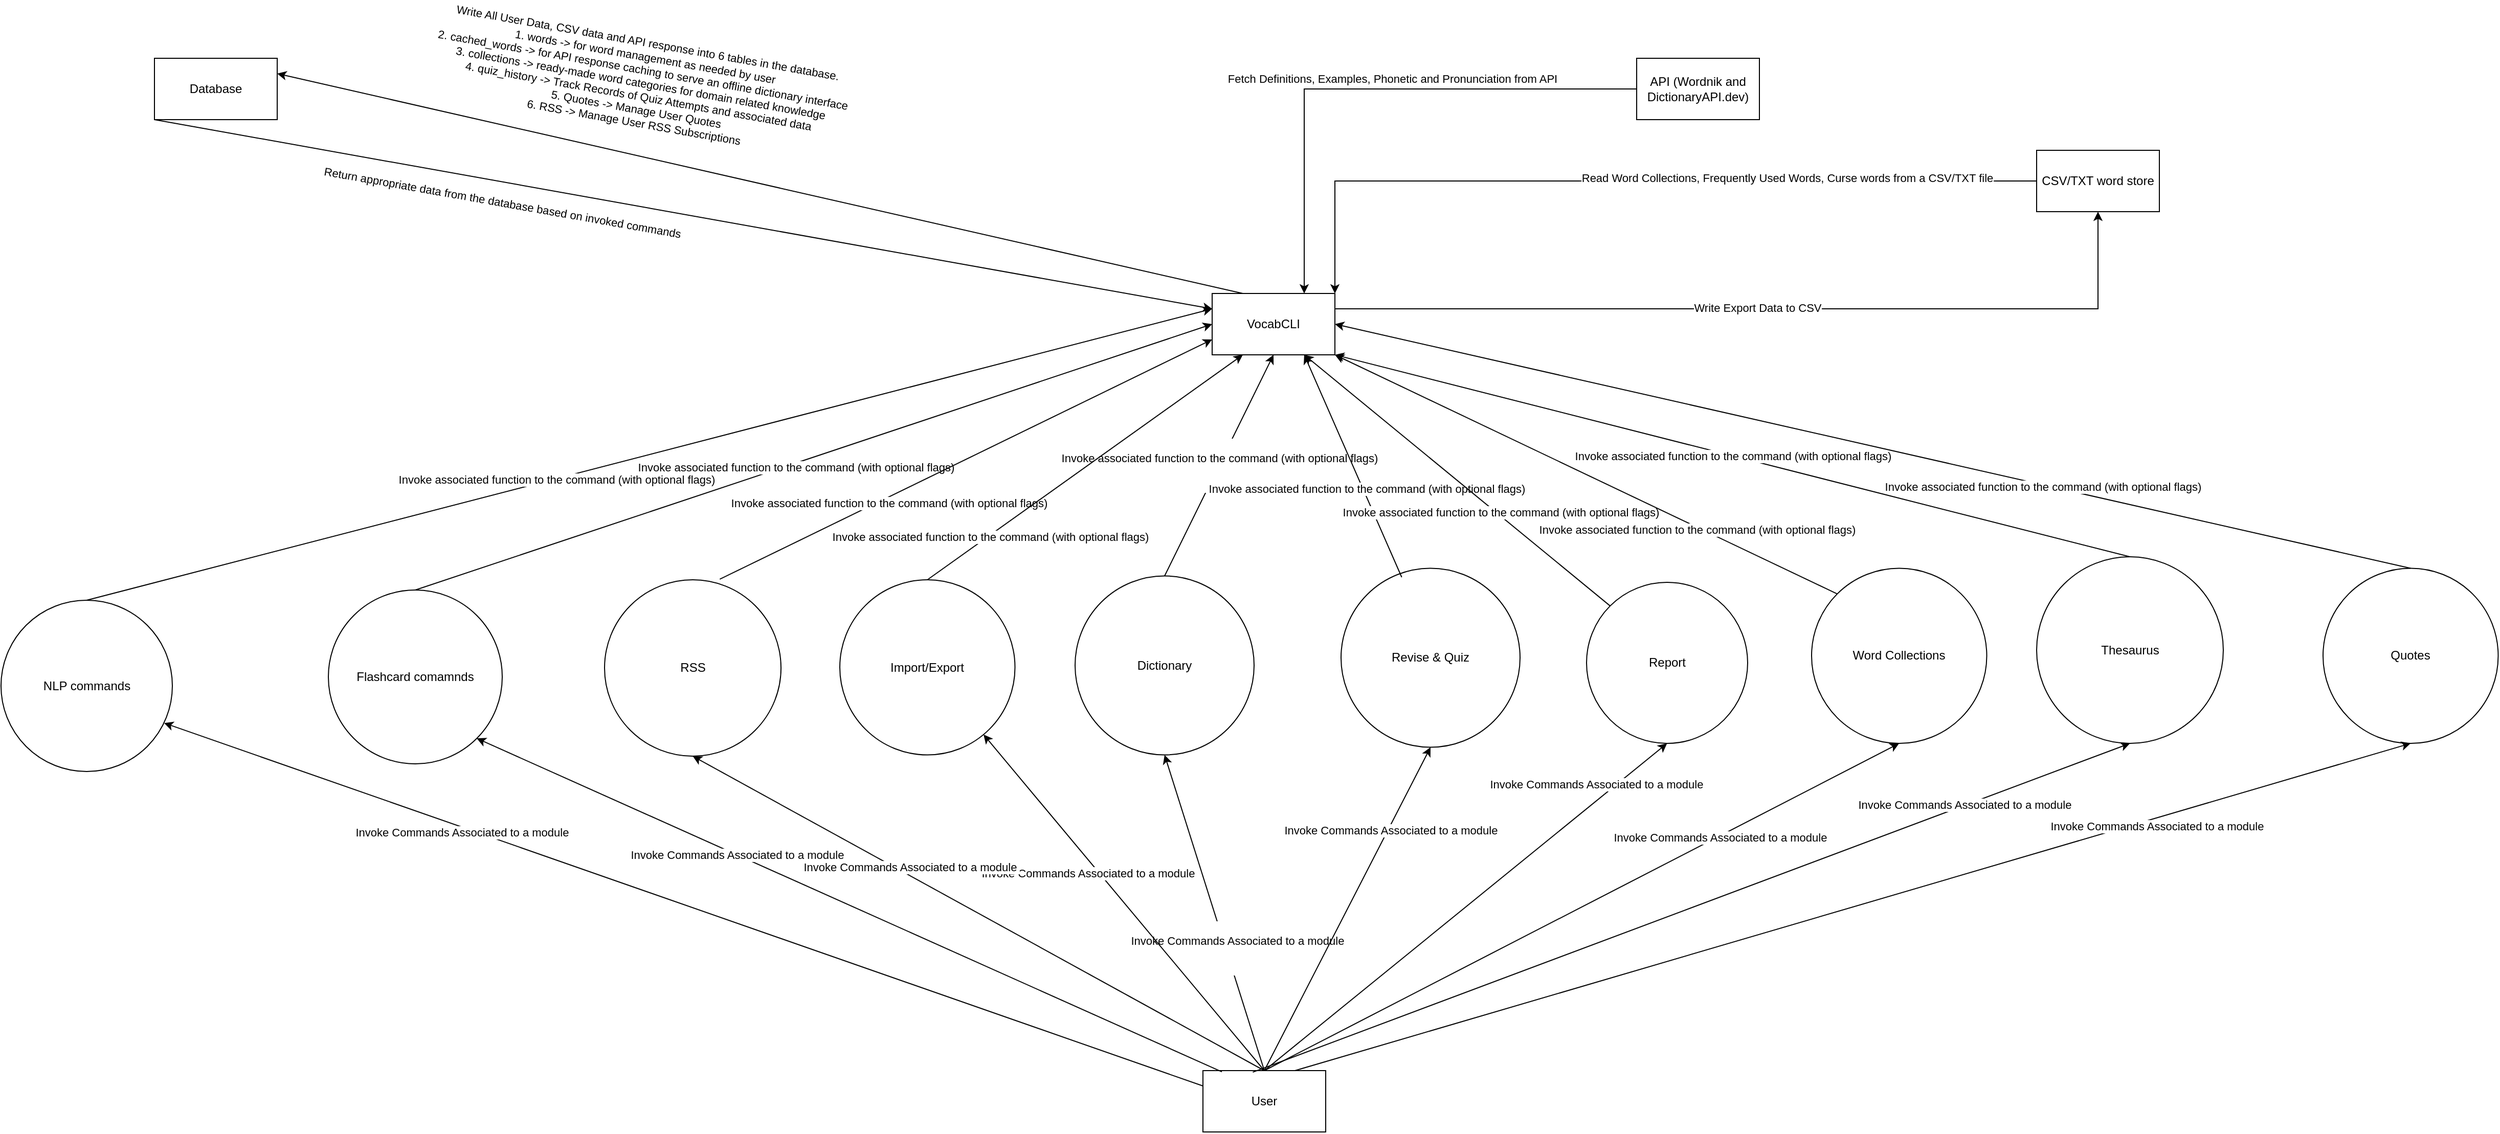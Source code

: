 <mxfile version="20.8.3" type="github">
  <diagram id="IimcMbe1XG4ubdRFTGQp" name="Page-1">
    <mxGraphModel dx="4234" dy="1106" grid="1" gridSize="10" guides="1" tooltips="1" connect="1" arrows="1" fold="1" page="1" pageScale="1" pageWidth="827" pageHeight="1169" math="0" shadow="0">
      <root>
        <mxCell id="0" />
        <mxCell id="1" parent="0" />
        <mxCell id="4KUd5xAdfxHXDhmzob9y-1" value="Dictionary" style="ellipse;whiteSpace=wrap;html=1;aspect=fixed;" parent="1" vertex="1">
          <mxGeometry x="190" y="576.25" width="175" height="175" as="geometry" />
        </mxCell>
        <mxCell id="Js5eSTslBhXQOxkfxcye-43" style="edgeStyle=orthogonalEdgeStyle;rounded=0;orthogonalLoop=1;jettySize=auto;html=1;exitX=1;exitY=0.25;exitDx=0;exitDy=0;entryX=0.5;entryY=1;entryDx=0;entryDy=0;" edge="1" parent="1" source="4KUd5xAdfxHXDhmzob9y-3" target="Js5eSTslBhXQOxkfxcye-3">
          <mxGeometry relative="1" as="geometry">
            <mxPoint x="931" y="315" as="targetPoint" />
          </mxGeometry>
        </mxCell>
        <mxCell id="Js5eSTslBhXQOxkfxcye-45" value="Write Export Data to CSV" style="edgeLabel;html=1;align=center;verticalAlign=middle;resizable=0;points=[];" vertex="1" connectable="0" parent="Js5eSTslBhXQOxkfxcye-43">
          <mxGeometry x="-0.018" y="1" relative="1" as="geometry">
            <mxPoint as="offset" />
          </mxGeometry>
        </mxCell>
        <mxCell id="4KUd5xAdfxHXDhmzob9y-3" value="VocabCLI" style="rounded=0;whiteSpace=wrap;html=1;" parent="1" vertex="1">
          <mxGeometry x="324" y="300" width="120" height="60" as="geometry" />
        </mxCell>
        <mxCell id="4KUd5xAdfxHXDhmzob9y-4" value="&#xa;&lt;span style=&quot;color: rgb(0, 0, 0); font-family: Helvetica; font-size: 11px; font-style: normal; font-variant-ligatures: normal; font-variant-caps: normal; font-weight: 400; letter-spacing: normal; orphans: 2; text-align: center; text-indent: 0px; text-transform: none; widows: 2; word-spacing: 0px; -webkit-text-stroke-width: 0px; background-color: rgb(255, 255, 255); text-decoration-thickness: initial; text-decoration-style: initial; text-decoration-color: initial; float: none; display: inline !important;&quot;&gt;Invoke Commands Associated to a module&amp;nbsp;&lt;/span&gt;&#xa;&#xa;" style="endArrow=classic;html=1;rounded=0;exitX=0.5;exitY=0;exitDx=0;exitDy=0;entryX=0.5;entryY=1;entryDx=0;entryDy=0;" parent="1" source="Js5eSTslBhXQOxkfxcye-4" target="4KUd5xAdfxHXDhmzob9y-1" edge="1">
          <mxGeometry x="-0.247" y="-12" width="50" height="50" relative="1" as="geometry">
            <mxPoint x="480" y="530" as="sourcePoint" />
            <mxPoint x="430" y="470" as="targetPoint" />
            <Array as="points" />
            <mxPoint as="offset" />
          </mxGeometry>
        </mxCell>
        <mxCell id="WlVxMozaJvhspqyTHfHf-2" value="Import/Export" style="ellipse;whiteSpace=wrap;html=1;aspect=fixed;" parent="1" vertex="1">
          <mxGeometry x="-40" y="580" width="171.25" height="171.25" as="geometry" />
        </mxCell>
        <mxCell id="WlVxMozaJvhspqyTHfHf-3" value="RSS" style="ellipse;whiteSpace=wrap;html=1;aspect=fixed;" parent="1" vertex="1">
          <mxGeometry x="-270" y="580" width="172.5" height="172.5" as="geometry" />
        </mxCell>
        <mxCell id="WlVxMozaJvhspqyTHfHf-4" value="Flashcard comamnds" style="ellipse;whiteSpace=wrap;html=1;aspect=fixed;" parent="1" vertex="1">
          <mxGeometry x="-540" y="590" width="170" height="170" as="geometry" />
        </mxCell>
        <mxCell id="WlVxMozaJvhspqyTHfHf-5" value="NLP commands" style="ellipse;whiteSpace=wrap;html=1;aspect=fixed;" parent="1" vertex="1">
          <mxGeometry x="-860" y="600" width="167.5" height="167.5" as="geometry" />
        </mxCell>
        <mxCell id="WlVxMozaJvhspqyTHfHf-6" value="Thesaurus" style="ellipse;whiteSpace=wrap;html=1;aspect=fixed;" parent="1" vertex="1">
          <mxGeometry x="1130" y="557.5" width="182.5" height="182.5" as="geometry" />
        </mxCell>
        <mxCell id="WlVxMozaJvhspqyTHfHf-7" value="Report" style="ellipse;whiteSpace=wrap;html=1;aspect=fixed;" parent="1" vertex="1">
          <mxGeometry x="690" y="582.5" width="157.5" height="157.5" as="geometry" />
        </mxCell>
        <mxCell id="WlVxMozaJvhspqyTHfHf-8" value="Revise &amp;amp; Quiz" style="ellipse;whiteSpace=wrap;html=1;aspect=fixed;" parent="1" vertex="1">
          <mxGeometry x="450" y="568.75" width="175" height="175" as="geometry" />
        </mxCell>
        <mxCell id="WlVxMozaJvhspqyTHfHf-9" value="Word Collections" style="ellipse;whiteSpace=wrap;html=1;aspect=fixed;" parent="1" vertex="1">
          <mxGeometry x="910" y="568.75" width="171.25" height="171.25" as="geometry" />
        </mxCell>
        <mxCell id="WlVxMozaJvhspqyTHfHf-10" value="Quotes" style="ellipse;whiteSpace=wrap;html=1;aspect=fixed;" parent="1" vertex="1">
          <mxGeometry x="1410" y="568.75" width="171.25" height="171.25" as="geometry" />
        </mxCell>
        <mxCell id="Js5eSTslBhXQOxkfxcye-1" value="Database" style="rounded=0;whiteSpace=wrap;html=1;" vertex="1" parent="1">
          <mxGeometry x="-710" y="70" width="120" height="60" as="geometry" />
        </mxCell>
        <mxCell id="Js5eSTslBhXQOxkfxcye-40" style="edgeStyle=orthogonalEdgeStyle;rounded=0;orthogonalLoop=1;jettySize=auto;html=1;entryX=0.75;entryY=0;entryDx=0;entryDy=0;" edge="1" parent="1" source="Js5eSTslBhXQOxkfxcye-2" target="4KUd5xAdfxHXDhmzob9y-3">
          <mxGeometry relative="1" as="geometry" />
        </mxCell>
        <mxCell id="Js5eSTslBhXQOxkfxcye-46" value="Fetch Definitions, Examples, Phonetic and Pronunciation from API" style="edgeLabel;html=1;align=center;verticalAlign=middle;resizable=0;points=[];" vertex="1" connectable="0" parent="Js5eSTslBhXQOxkfxcye-40">
          <mxGeometry x="-0.002" y="-3" relative="1" as="geometry">
            <mxPoint x="23" y="-7" as="offset" />
          </mxGeometry>
        </mxCell>
        <mxCell id="Js5eSTslBhXQOxkfxcye-2" value="API (Wordnik and DictionaryAPI.dev)" style="rounded=0;whiteSpace=wrap;html=1;" vertex="1" parent="1">
          <mxGeometry x="739" y="70" width="120" height="60" as="geometry" />
        </mxCell>
        <mxCell id="Js5eSTslBhXQOxkfxcye-41" style="edgeStyle=orthogonalEdgeStyle;rounded=0;orthogonalLoop=1;jettySize=auto;html=1;exitX=0;exitY=0.5;exitDx=0;exitDy=0;entryX=1;entryY=0;entryDx=0;entryDy=0;" edge="1" parent="1" source="Js5eSTslBhXQOxkfxcye-3" target="4KUd5xAdfxHXDhmzob9y-3">
          <mxGeometry relative="1" as="geometry" />
        </mxCell>
        <mxCell id="Js5eSTslBhXQOxkfxcye-44" value="Read Word Collections, Frequently Used Words, Curse words from a CSV/TXT file" style="edgeLabel;html=1;align=center;verticalAlign=middle;resizable=0;points=[];" vertex="1" connectable="0" parent="Js5eSTslBhXQOxkfxcye-41">
          <mxGeometry x="-0.383" y="-3" relative="1" as="geometry">
            <mxPoint x="1" as="offset" />
          </mxGeometry>
        </mxCell>
        <mxCell id="Js5eSTslBhXQOxkfxcye-3" value="CSV/TXT word store" style="rounded=0;whiteSpace=wrap;html=1;" vertex="1" parent="1">
          <mxGeometry x="1130" y="160" width="120" height="60" as="geometry" />
        </mxCell>
        <mxCell id="Js5eSTslBhXQOxkfxcye-4" value="User" style="rounded=0;whiteSpace=wrap;html=1;" vertex="1" parent="1">
          <mxGeometry x="315" y="1060" width="120" height="60" as="geometry" />
        </mxCell>
        <mxCell id="Js5eSTslBhXQOxkfxcye-9" value="" style="endArrow=classic;html=1;rounded=0;exitX=0.5;exitY=0;exitDx=0;exitDy=0;entryX=0.5;entryY=1;entryDx=0;entryDy=0;" edge="1" parent="1" source="Js5eSTslBhXQOxkfxcye-4" target="WlVxMozaJvhspqyTHfHf-8">
          <mxGeometry width="50" height="50" relative="1" as="geometry">
            <mxPoint x="385" y="870.0" as="sourcePoint" />
            <mxPoint x="385" y="680" as="targetPoint" />
            <Array as="points" />
          </mxGeometry>
        </mxCell>
        <mxCell id="Js5eSTslBhXQOxkfxcye-53" value="Invoke Commands Associated to a module&amp;nbsp;" style="edgeLabel;html=1;align=center;verticalAlign=middle;resizable=0;points=[];" vertex="1" connectable="0" parent="Js5eSTslBhXQOxkfxcye-9">
          <mxGeometry x="0.488" y="-3" relative="1" as="geometry">
            <mxPoint x="1" y="-1" as="offset" />
          </mxGeometry>
        </mxCell>
        <mxCell id="Js5eSTslBhXQOxkfxcye-10" value="" style="endArrow=classic;html=1;rounded=0;entryX=0.5;entryY=1;entryDx=0;entryDy=0;exitX=0.5;exitY=0;exitDx=0;exitDy=0;" edge="1" parent="1" source="Js5eSTslBhXQOxkfxcye-4" target="WlVxMozaJvhspqyTHfHf-7">
          <mxGeometry width="50" height="50" relative="1" as="geometry">
            <mxPoint x="370" y="860" as="sourcePoint" />
            <mxPoint x="595.0" y="682.5" as="targetPoint" />
            <Array as="points" />
          </mxGeometry>
        </mxCell>
        <mxCell id="Js5eSTslBhXQOxkfxcye-54" value="Invoke Commands Associated to a module&amp;nbsp;" style="edgeLabel;html=1;align=center;verticalAlign=middle;resizable=0;points=[];" vertex="1" connectable="0" parent="Js5eSTslBhXQOxkfxcye-10">
          <mxGeometry x="0.175" relative="1" as="geometry">
            <mxPoint x="94" y="-92" as="offset" />
          </mxGeometry>
        </mxCell>
        <mxCell id="Js5eSTslBhXQOxkfxcye-11" value="" style="endArrow=classic;html=1;rounded=0;entryX=0.5;entryY=1;entryDx=0;entryDy=0;exitX=0.5;exitY=0;exitDx=0;exitDy=0;" edge="1" parent="1" source="Js5eSTslBhXQOxkfxcye-4" target="WlVxMozaJvhspqyTHfHf-9">
          <mxGeometry width="50" height="50" relative="1" as="geometry">
            <mxPoint x="380" y="870.0" as="sourcePoint" />
            <mxPoint x="794" y="682.5" as="targetPoint" />
            <Array as="points" />
          </mxGeometry>
        </mxCell>
        <mxCell id="Js5eSTslBhXQOxkfxcye-57" value="Invoke Commands Associated to a module&amp;nbsp;" style="edgeLabel;html=1;align=center;verticalAlign=middle;resizable=0;points=[];" vertex="1" connectable="0" parent="Js5eSTslBhXQOxkfxcye-11">
          <mxGeometry x="0.434" y="-1" relative="1" as="geometry">
            <mxPoint x="1" as="offset" />
          </mxGeometry>
        </mxCell>
        <mxCell id="Js5eSTslBhXQOxkfxcye-12" value="" style="endArrow=classic;html=1;rounded=0;entryX=0.5;entryY=1;entryDx=0;entryDy=0;exitX=0.406;exitY=0.026;exitDx=0;exitDy=0;exitPerimeter=0;" edge="1" parent="1" source="Js5eSTslBhXQOxkfxcye-4" target="WlVxMozaJvhspqyTHfHf-6">
          <mxGeometry width="50" height="50" relative="1" as="geometry">
            <mxPoint x="370" y="860" as="sourcePoint" />
            <mxPoint x="950" y="682.5" as="targetPoint" />
            <Array as="points" />
          </mxGeometry>
        </mxCell>
        <mxCell id="Js5eSTslBhXQOxkfxcye-56" value="Invoke Commands Associated to a module&amp;nbsp;" style="edgeLabel;html=1;align=center;verticalAlign=middle;resizable=0;points=[];" vertex="1" connectable="0" parent="Js5eSTslBhXQOxkfxcye-12">
          <mxGeometry x="0.122" y="-4" relative="1" as="geometry">
            <mxPoint x="214" y="-85" as="offset" />
          </mxGeometry>
        </mxCell>
        <mxCell id="Js5eSTslBhXQOxkfxcye-13" value="" style="endArrow=classic;html=1;rounded=0;entryX=0.5;entryY=1;entryDx=0;entryDy=0;exitX=0.75;exitY=0;exitDx=0;exitDy=0;" edge="1" parent="1" source="Js5eSTslBhXQOxkfxcye-4" target="WlVxMozaJvhspqyTHfHf-10">
          <mxGeometry width="50" height="50" relative="1" as="geometry">
            <mxPoint x="380" y="860" as="sourcePoint" />
            <mxPoint x="1110" y="687.5" as="targetPoint" />
            <Array as="points" />
          </mxGeometry>
        </mxCell>
        <mxCell id="Js5eSTslBhXQOxkfxcye-55" value="Invoke Commands Associated to a module&amp;nbsp;" style="edgeLabel;html=1;align=center;verticalAlign=middle;resizable=0;points=[];" vertex="1" connectable="0" parent="Js5eSTslBhXQOxkfxcye-13">
          <mxGeometry x="-0.247" y="2" relative="1" as="geometry">
            <mxPoint x="434" y="-117" as="offset" />
          </mxGeometry>
        </mxCell>
        <mxCell id="Js5eSTslBhXQOxkfxcye-14" value="" style="endArrow=classic;html=1;rounded=0;exitX=0.5;exitY=0;exitDx=0;exitDy=0;" edge="1" parent="1" source="Js5eSTslBhXQOxkfxcye-4" target="WlVxMozaJvhspqyTHfHf-2">
          <mxGeometry width="50" height="50" relative="1" as="geometry">
            <mxPoint x="385" y="1070" as="sourcePoint" />
            <mxPoint x="385" y="680" as="targetPoint" />
            <Array as="points" />
          </mxGeometry>
        </mxCell>
        <mxCell id="Js5eSTslBhXQOxkfxcye-52" value="Invoke Commands Associated to a module&amp;nbsp;" style="edgeLabel;html=1;align=center;verticalAlign=middle;resizable=0;points=[];" vertex="1" connectable="0" parent="Js5eSTslBhXQOxkfxcye-14">
          <mxGeometry x="0.206" y="7" relative="1" as="geometry">
            <mxPoint as="offset" />
          </mxGeometry>
        </mxCell>
        <mxCell id="Js5eSTslBhXQOxkfxcye-15" value="" style="endArrow=classic;html=1;rounded=0;exitX=0.5;exitY=0;exitDx=0;exitDy=0;entryX=0.5;entryY=1;entryDx=0;entryDy=0;" edge="1" parent="1" source="Js5eSTslBhXQOxkfxcye-4" target="WlVxMozaJvhspqyTHfHf-3">
          <mxGeometry width="50" height="50" relative="1" as="geometry">
            <mxPoint x="355" y="1070" as="sourcePoint" />
            <mxPoint x="183.147" y="681.179" as="targetPoint" />
            <Array as="points" />
          </mxGeometry>
        </mxCell>
        <mxCell id="Js5eSTslBhXQOxkfxcye-51" value="Invoke Commands Associated to a module&amp;nbsp;" style="edgeLabel;html=1;align=center;verticalAlign=middle;resizable=0;points=[];" vertex="1" connectable="0" parent="Js5eSTslBhXQOxkfxcye-15">
          <mxGeometry x="0.25" y="-8" relative="1" as="geometry">
            <mxPoint as="offset" />
          </mxGeometry>
        </mxCell>
        <mxCell id="Js5eSTslBhXQOxkfxcye-16" value="" style="endArrow=classic;html=1;rounded=0;exitX=0.154;exitY=0.02;exitDx=0;exitDy=0;entryX=1;entryY=1;entryDx=0;entryDy=0;exitPerimeter=0;" edge="1" parent="1" source="Js5eSTslBhXQOxkfxcye-4" target="WlVxMozaJvhspqyTHfHf-4">
          <mxGeometry width="50" height="50" relative="1" as="geometry">
            <mxPoint x="165" y="1072.5" as="sourcePoint" />
            <mxPoint x="-215" y="677.5" as="targetPoint" />
            <Array as="points" />
          </mxGeometry>
        </mxCell>
        <mxCell id="Js5eSTslBhXQOxkfxcye-50" value="Invoke Commands Associated to a module&amp;nbsp;" style="edgeLabel;html=1;align=center;verticalAlign=middle;resizable=0;points=[];" vertex="1" connectable="0" parent="Js5eSTslBhXQOxkfxcye-16">
          <mxGeometry x="0.3" y="-1" relative="1" as="geometry">
            <mxPoint as="offset" />
          </mxGeometry>
        </mxCell>
        <mxCell id="Js5eSTslBhXQOxkfxcye-17" value="" style="endArrow=classic;html=1;rounded=0;exitX=0;exitY=0.25;exitDx=0;exitDy=0;entryX=0.952;entryY=0.717;entryDx=0;entryDy=0;entryPerimeter=0;" edge="1" parent="1" source="Js5eSTslBhXQOxkfxcye-4" target="WlVxMozaJvhspqyTHfHf-5">
          <mxGeometry width="50" height="50" relative="1" as="geometry">
            <mxPoint x="200.0" y="1054.32" as="sourcePoint" />
            <mxPoint x="-378.96" y="675" as="targetPoint" />
            <Array as="points" />
          </mxGeometry>
        </mxCell>
        <mxCell id="Js5eSTslBhXQOxkfxcye-49" value="Invoke Commands Associated to a module&amp;nbsp;" style="edgeLabel;html=1;align=center;verticalAlign=middle;resizable=0;points=[];" vertex="1" connectable="0" parent="Js5eSTslBhXQOxkfxcye-17">
          <mxGeometry x="0.422" y="4" relative="1" as="geometry">
            <mxPoint as="offset" />
          </mxGeometry>
        </mxCell>
        <mxCell id="Js5eSTslBhXQOxkfxcye-20" value="&#xa;&lt;span style=&quot;color: rgb(0, 0, 0); font-family: Helvetica; font-size: 11px; font-style: normal; font-variant-ligatures: normal; font-variant-caps: normal; font-weight: 400; letter-spacing: normal; orphans: 2; text-align: center; text-indent: 0px; text-transform: none; widows: 2; word-spacing: 0px; -webkit-text-stroke-width: 0px; background-color: rgb(255, 255, 255); text-decoration-thickness: initial; text-decoration-style: initial; text-decoration-color: initial; float: none; display: inline !important;&quot;&gt;Invoke associated function to the command (with optional flags)&lt;/span&gt;&#xa;&#xa;" style="endArrow=classic;html=1;rounded=0;exitX=0.5;exitY=0;exitDx=0;exitDy=0;entryX=0.5;entryY=1;entryDx=0;entryDy=0;" edge="1" parent="1" source="4KUd5xAdfxHXDhmzob9y-1" target="4KUd5xAdfxHXDhmzob9y-3">
          <mxGeometry width="50" height="50" relative="1" as="geometry">
            <mxPoint x="586" y="560" as="sourcePoint" />
            <mxPoint x="580" y="160" as="targetPoint" />
            <Array as="points" />
          </mxGeometry>
        </mxCell>
        <mxCell id="Js5eSTslBhXQOxkfxcye-21" value="" style="endArrow=classic;html=1;rounded=0;exitX=0.5;exitY=0;exitDx=0;exitDy=0;entryX=0;entryY=0.5;entryDx=0;entryDy=0;" edge="1" parent="1" source="WlVxMozaJvhspqyTHfHf-4" target="4KUd5xAdfxHXDhmzob9y-3">
          <mxGeometry width="50" height="50" relative="1" as="geometry">
            <mxPoint x="190" y="587.5" as="sourcePoint" />
            <mxPoint x="205" y="377.5" as="targetPoint" />
            <Array as="points" />
          </mxGeometry>
        </mxCell>
        <mxCell id="Js5eSTslBhXQOxkfxcye-59" value="Invoke associated function to the command (with optional flags)" style="edgeLabel;html=1;align=center;verticalAlign=middle;resizable=0;points=[];" vertex="1" connectable="0" parent="Js5eSTslBhXQOxkfxcye-21">
          <mxGeometry x="-0.045" y="-4" relative="1" as="geometry">
            <mxPoint x="-1" as="offset" />
          </mxGeometry>
        </mxCell>
        <mxCell id="Js5eSTslBhXQOxkfxcye-22" value="" style="endArrow=classic;html=1;rounded=0;exitX=0.339;exitY=0.05;exitDx=0;exitDy=0;entryX=0.75;entryY=1;entryDx=0;entryDy=0;exitPerimeter=0;" edge="1" parent="1" source="WlVxMozaJvhspqyTHfHf-8" target="4KUd5xAdfxHXDhmzob9y-3">
          <mxGeometry width="50" height="50" relative="1" as="geometry">
            <mxPoint x="389" y="590" as="sourcePoint" />
            <mxPoint x="404" y="380" as="targetPoint" />
            <Array as="points" />
          </mxGeometry>
        </mxCell>
        <mxCell id="Js5eSTslBhXQOxkfxcye-62" value="Invoke associated function to the command (with optional flags)" style="edgeLabel;html=1;align=center;verticalAlign=middle;resizable=0;points=[];" vertex="1" connectable="0" parent="Js5eSTslBhXQOxkfxcye-22">
          <mxGeometry x="-0.204" y="-4" relative="1" as="geometry">
            <mxPoint y="1" as="offset" />
          </mxGeometry>
        </mxCell>
        <mxCell id="Js5eSTslBhXQOxkfxcye-23" value="" style="endArrow=classic;html=1;rounded=0;exitX=0;exitY=0;exitDx=0;exitDy=0;entryX=0.75;entryY=1;entryDx=0;entryDy=0;" edge="1" parent="1" source="WlVxMozaJvhspqyTHfHf-7" target="4KUd5xAdfxHXDhmzob9y-3">
          <mxGeometry width="50" height="50" relative="1" as="geometry">
            <mxPoint x="399" y="600" as="sourcePoint" />
            <mxPoint x="414" y="390" as="targetPoint" />
            <Array as="points" />
          </mxGeometry>
        </mxCell>
        <mxCell id="Js5eSTslBhXQOxkfxcye-63" value="Invoke associated function to the command (with optional flags)" style="edgeLabel;html=1;align=center;verticalAlign=middle;resizable=0;points=[];" vertex="1" connectable="0" parent="Js5eSTslBhXQOxkfxcye-23">
          <mxGeometry x="-0.274" y="-2" relative="1" as="geometry">
            <mxPoint y="-1" as="offset" />
          </mxGeometry>
        </mxCell>
        <mxCell id="Js5eSTslBhXQOxkfxcye-24" value="" style="endArrow=classic;html=1;rounded=0;exitX=0;exitY=0;exitDx=0;exitDy=0;entryX=1;entryY=1;entryDx=0;entryDy=0;" edge="1" parent="1" source="WlVxMozaJvhspqyTHfHf-9" target="4KUd5xAdfxHXDhmzob9y-3">
          <mxGeometry width="50" height="50" relative="1" as="geometry">
            <mxPoint x="409" y="610" as="sourcePoint" />
            <mxPoint x="424" y="400" as="targetPoint" />
            <Array as="points" />
          </mxGeometry>
        </mxCell>
        <mxCell id="Js5eSTslBhXQOxkfxcye-64" value="Invoke associated function to the command (with optional flags)" style="edgeLabel;html=1;align=center;verticalAlign=middle;resizable=0;points=[];" vertex="1" connectable="0" parent="Js5eSTslBhXQOxkfxcye-24">
          <mxGeometry x="-0.443" y="2" relative="1" as="geometry">
            <mxPoint as="offset" />
          </mxGeometry>
        </mxCell>
        <mxCell id="Js5eSTslBhXQOxkfxcye-25" value="Invoke associated function to the command (with optional flags)" style="endArrow=classic;html=1;rounded=0;exitX=0.5;exitY=0;exitDx=0;exitDy=0;entryX=1;entryY=1;entryDx=0;entryDy=0;" edge="1" parent="1" source="WlVxMozaJvhspqyTHfHf-6" target="4KUd5xAdfxHXDhmzob9y-3">
          <mxGeometry width="50" height="50" relative="1" as="geometry">
            <mxPoint x="419" y="620" as="sourcePoint" />
            <mxPoint x="434" y="410" as="targetPoint" />
            <Array as="points" />
          </mxGeometry>
        </mxCell>
        <mxCell id="Js5eSTslBhXQOxkfxcye-26" value="" style="endArrow=classic;html=1;rounded=0;exitX=0.5;exitY=0;exitDx=0;exitDy=0;entryX=1;entryY=0.5;entryDx=0;entryDy=0;" edge="1" parent="1" source="WlVxMozaJvhspqyTHfHf-10" target="4KUd5xAdfxHXDhmzob9y-3">
          <mxGeometry width="50" height="50" relative="1" as="geometry">
            <mxPoint x="1262.5" y="600" as="sourcePoint" />
            <mxPoint x="1277.5" y="390" as="targetPoint" />
            <Array as="points" />
          </mxGeometry>
        </mxCell>
        <mxCell id="Js5eSTslBhXQOxkfxcye-65" value="Invoke associated function to the command (with optional flags)" style="edgeLabel;html=1;align=center;verticalAlign=middle;resizable=0;points=[];" vertex="1" connectable="0" parent="Js5eSTslBhXQOxkfxcye-26">
          <mxGeometry x="-0.317" y="2" relative="1" as="geometry">
            <mxPoint as="offset" />
          </mxGeometry>
        </mxCell>
        <mxCell id="Js5eSTslBhXQOxkfxcye-27" value="" style="endArrow=classic;html=1;rounded=0;exitX=0.653;exitY=-0.003;exitDx=0;exitDy=0;entryX=0;entryY=0.75;entryDx=0;entryDy=0;exitPerimeter=0;" edge="1" parent="1" source="WlVxMozaJvhspqyTHfHf-3" target="4KUd5xAdfxHXDhmzob9y-3">
          <mxGeometry width="50" height="50" relative="1" as="geometry">
            <mxPoint x="175" y="590" as="sourcePoint" />
            <mxPoint x="367.72" y="370" as="targetPoint" />
            <Array as="points" />
          </mxGeometry>
        </mxCell>
        <mxCell id="Js5eSTslBhXQOxkfxcye-60" value="Invoke associated function to the command (with optional flags)" style="edgeLabel;html=1;align=center;verticalAlign=middle;resizable=0;points=[];" vertex="1" connectable="0" parent="Js5eSTslBhXQOxkfxcye-27">
          <mxGeometry x="-0.322" y="-5" relative="1" as="geometry">
            <mxPoint as="offset" />
          </mxGeometry>
        </mxCell>
        <mxCell id="Js5eSTslBhXQOxkfxcye-28" value="" style="endArrow=classic;html=1;rounded=0;exitX=0.5;exitY=0;exitDx=0;exitDy=0;entryX=0.25;entryY=1;entryDx=0;entryDy=0;" edge="1" parent="1" source="WlVxMozaJvhspqyTHfHf-2" target="4KUd5xAdfxHXDhmzob9y-3">
          <mxGeometry width="50" height="50" relative="1" as="geometry">
            <mxPoint x="185" y="600" as="sourcePoint" />
            <mxPoint x="377.72" y="380" as="targetPoint" />
            <Array as="points" />
          </mxGeometry>
        </mxCell>
        <mxCell id="Js5eSTslBhXQOxkfxcye-61" value="Invoke associated function to the command (with optional flags)" style="edgeLabel;html=1;align=center;verticalAlign=middle;resizable=0;points=[];" vertex="1" connectable="0" parent="Js5eSTslBhXQOxkfxcye-28">
          <mxGeometry x="-0.609" y="-2" relative="1" as="geometry">
            <mxPoint y="-1" as="offset" />
          </mxGeometry>
        </mxCell>
        <mxCell id="Js5eSTslBhXQOxkfxcye-30" value="" style="endArrow=classic;html=1;rounded=0;exitX=0.5;exitY=0;exitDx=0;exitDy=0;entryX=0;entryY=0.25;entryDx=0;entryDy=0;" edge="1" parent="1" source="WlVxMozaJvhspqyTHfHf-5" target="4KUd5xAdfxHXDhmzob9y-3">
          <mxGeometry width="50" height="50" relative="1" as="geometry">
            <mxPoint x="-370" y="600" as="sourcePoint" />
            <mxPoint x="-177.28" y="380" as="targetPoint" />
            <Array as="points" />
          </mxGeometry>
        </mxCell>
        <mxCell id="Js5eSTslBhXQOxkfxcye-58" value="Invoke associated function to the command (with optional flags)" style="edgeLabel;html=1;align=center;verticalAlign=middle;resizable=0;points=[];" vertex="1" connectable="0" parent="Js5eSTslBhXQOxkfxcye-30">
          <mxGeometry x="-0.166" y="-1" relative="1" as="geometry">
            <mxPoint as="offset" />
          </mxGeometry>
        </mxCell>
        <mxCell id="Js5eSTslBhXQOxkfxcye-36" value="" style="endArrow=classic;html=1;rounded=0;exitX=0.25;exitY=0;exitDx=0;exitDy=0;entryX=1;entryY=0.25;entryDx=0;entryDy=0;" edge="1" parent="1" source="4KUd5xAdfxHXDhmzob9y-3" target="Js5eSTslBhXQOxkfxcye-1">
          <mxGeometry width="50" height="50" relative="1" as="geometry">
            <mxPoint x="-570" y="375" as="sourcePoint" />
            <mxPoint x="530.25" y="90" as="targetPoint" />
            <Array as="points" />
          </mxGeometry>
        </mxCell>
        <mxCell id="Js5eSTslBhXQOxkfxcye-47" value="Write All User Data, CSV data and API response into 6 tables in the database. &lt;br&gt;1. words -&amp;gt; for word management as needed by user&lt;br&gt;2. cached_words -&amp;gt; for API response caching to serve an offline dictionary interface&lt;br&gt;3. collections -&amp;gt; ready-made word categories for domain related knowledge&lt;br&gt;4. quiz_history -&amp;gt; Track Records of Quiz Attempts and associated data&lt;br&gt;5. Quotes -&amp;gt; Manage User Quotes&lt;br&gt;6. RSS -&amp;gt; Manage User RSS Subscriptions" style="edgeLabel;html=1;align=center;verticalAlign=middle;resizable=0;points=[];rotation=10;" vertex="1" connectable="0" parent="Js5eSTslBhXQOxkfxcye-36">
          <mxGeometry x="0.622" y="-4" relative="1" as="geometry">
            <mxPoint x="175" y="-28" as="offset" />
          </mxGeometry>
        </mxCell>
        <mxCell id="Js5eSTslBhXQOxkfxcye-37" value="" style="endArrow=classic;html=1;rounded=0;exitX=0;exitY=1;exitDx=0;exitDy=0;entryX=0;entryY=0.25;entryDx=0;entryDy=0;" edge="1" parent="1" source="Js5eSTslBhXQOxkfxcye-1" target="4KUd5xAdfxHXDhmzob9y-3">
          <mxGeometry width="50" height="50" relative="1" as="geometry">
            <mxPoint x="394" y="260" as="sourcePoint" />
            <mxPoint x="-80" y="140" as="targetPoint" />
            <Array as="points" />
          </mxGeometry>
        </mxCell>
        <mxCell id="Js5eSTslBhXQOxkfxcye-48" value="Return appropriate data from the database based on invoked commands" style="edgeLabel;html=1;align=center;verticalAlign=middle;resizable=0;points=[];rotation=10;" vertex="1" connectable="0" parent="Js5eSTslBhXQOxkfxcye-37">
          <mxGeometry x="-0.412" y="1" relative="1" as="geometry">
            <mxPoint x="35" y="27" as="offset" />
          </mxGeometry>
        </mxCell>
      </root>
    </mxGraphModel>
  </diagram>
</mxfile>
